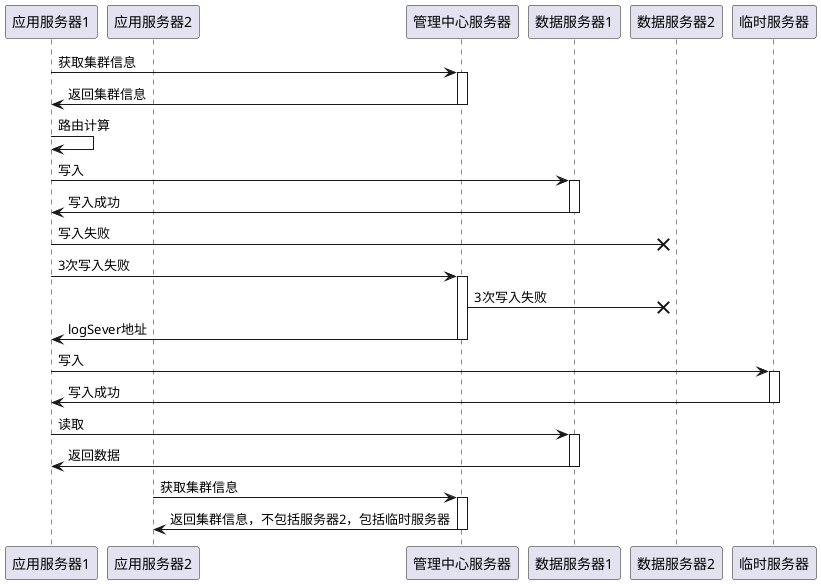 @startuml
participant client1 as "应用服务器1"
participant client2 as "应用服务器2"
participant configServer as "管理中心服务器" 
participant KvSever1 as "数据服务器1"
participant KvSever2 as "数据服务器2"  
participant logSever as "临时服务器"  

client1 -> configServer : 获取集群信息
activate configServer

configServer -> client1 : 返回集群信息
deactivate configServer

client1 -> client1 : 路由计算

client1 -> KvSever1 : 写入
activate KvSever1
KvSever1 -> client1 : 写入成功
deactivate KvSever1

client1 ->x KvSever2 : 写入失败

client1 -> configServer : 3次写入失败
activate configServer

configServer ->x KvSever2 : 3次写入失败

configServer -> client1 : logSever地址
deactivate configServer

client1 -> logSever : 写入
activate logSever
logSever -> client1 : 写入成功
deactivate logSever

client1 -> KvSever1 : 读取
activate KvSever1
KvSever1 -> client1 : 返回数据
deactivate KvSever1


client2 -> configServer : 获取集群信息
activate configServer

configServer -> client2 : 返回集群信息，不包括服务器2，包括临时服务器
deactivate configServer
@enduml
